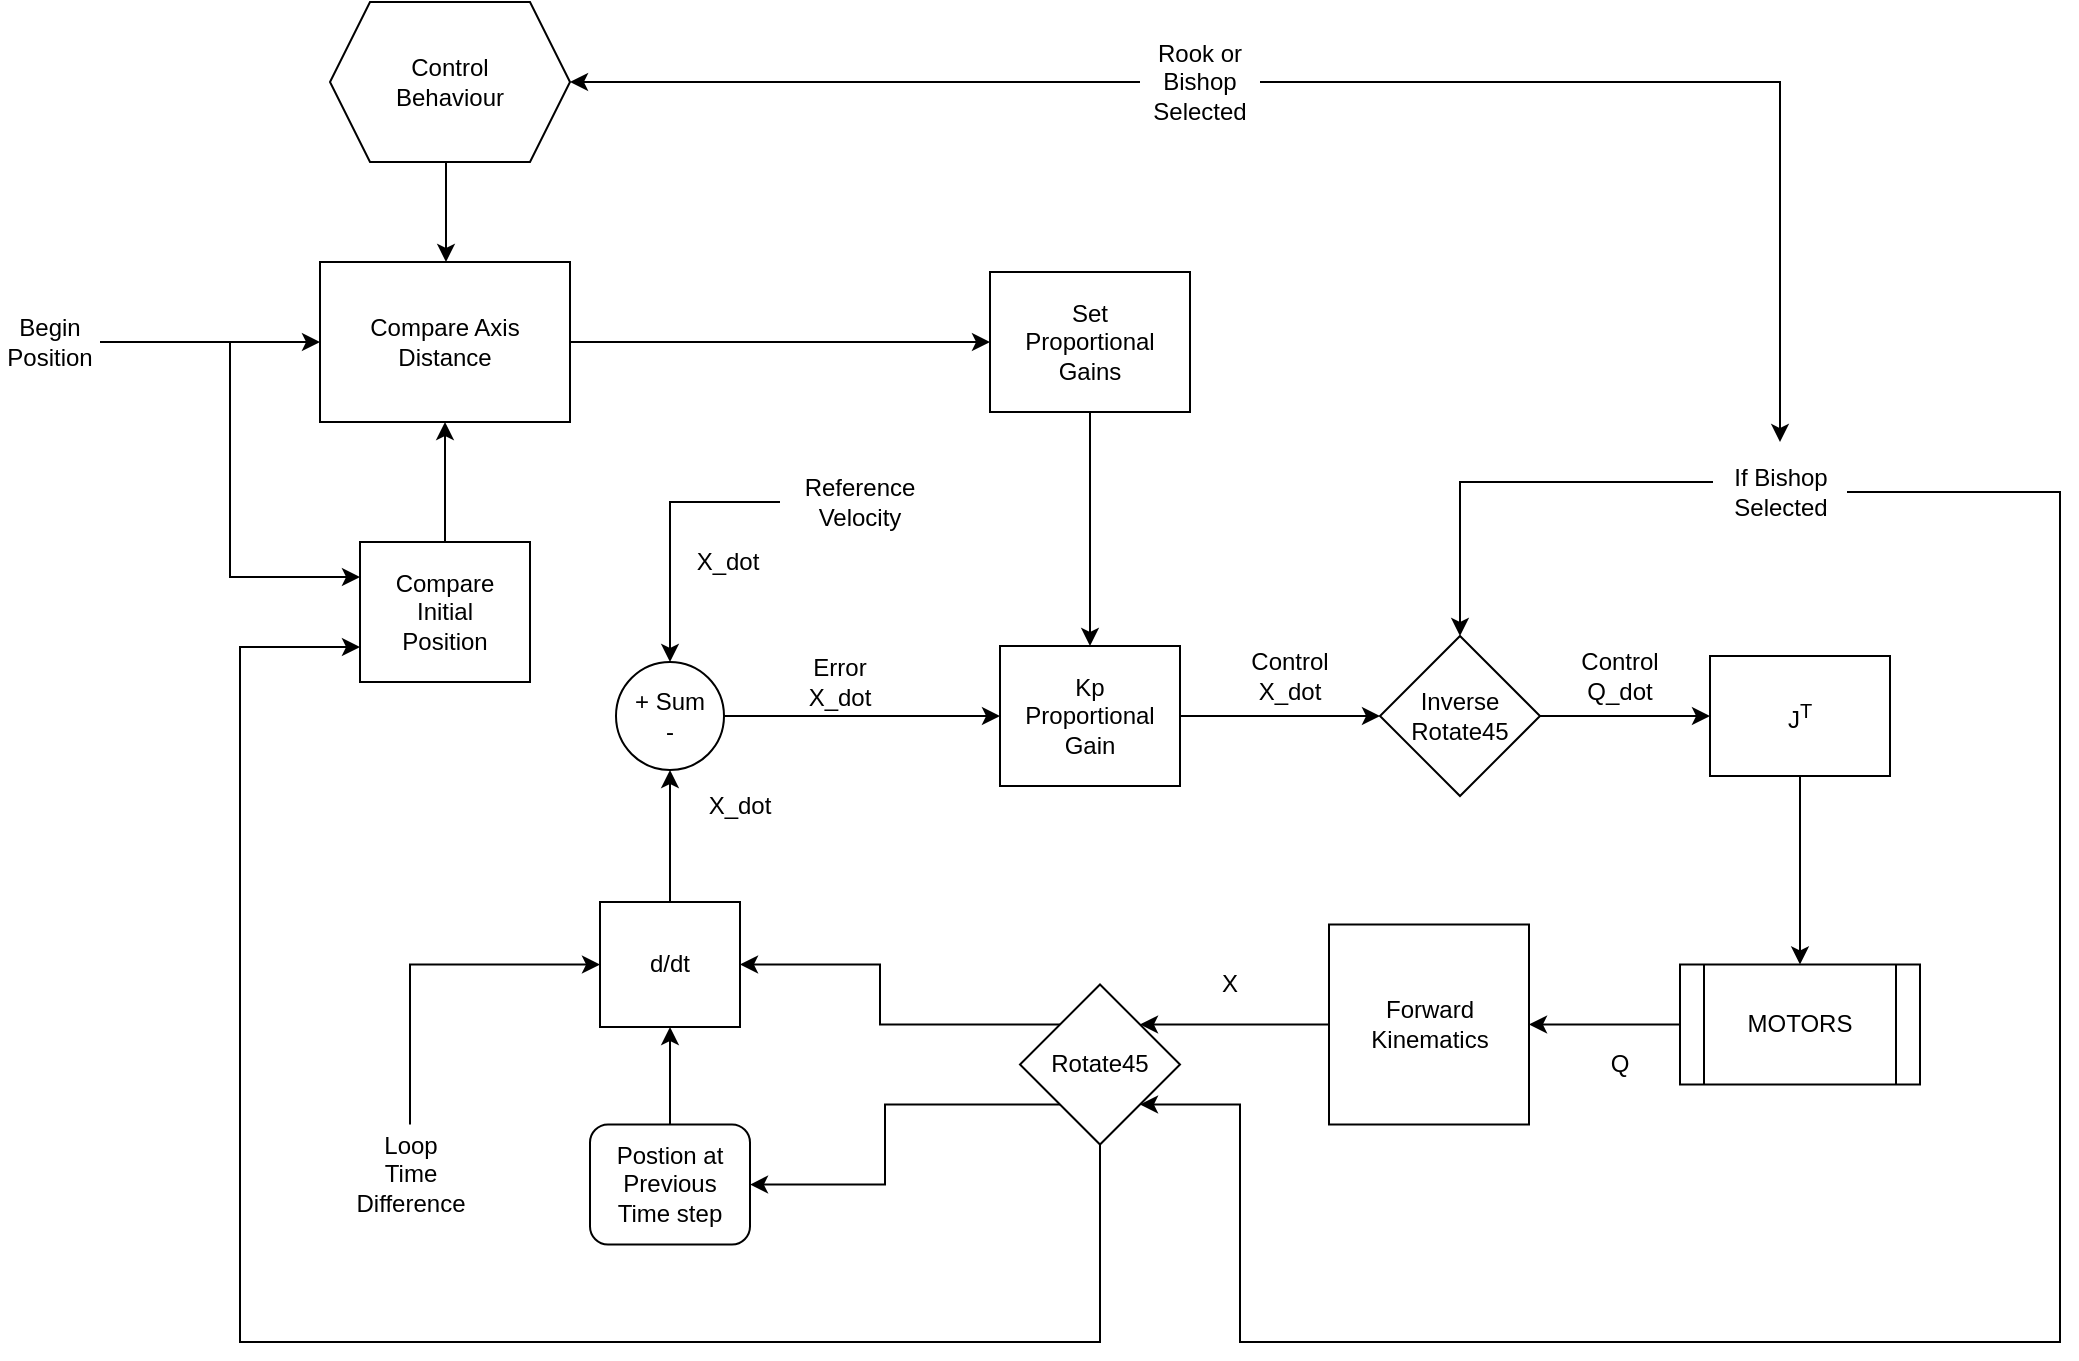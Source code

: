 <mxfile version="14.7.1" type="github">
  <diagram id="7tBoNzYKcMKqAdCv3-3T" name="Page-1">
    <mxGraphModel dx="1350" dy="-367" grid="1" gridSize="10" guides="1" tooltips="1" connect="1" arrows="1" fold="1" page="1" pageScale="1" pageWidth="827" pageHeight="1169" math="0" shadow="0">
      <root>
        <mxCell id="0" />
        <mxCell id="1" parent="0" />
        <mxCell id="kGv3IIVlUrRfcjC6mYWh-1" value="" style="edgeStyle=orthogonalEdgeStyle;rounded=0;orthogonalLoop=1;jettySize=auto;html=1;exitX=0.5;exitY=1;exitDx=0;exitDy=0;" edge="1" parent="1" source="kGv3IIVlUrRfcjC6mYWh-22" target="kGv3IIVlUrRfcjC6mYWh-24">
          <mxGeometry relative="1" as="geometry">
            <mxPoint x="305" y="1320" as="sourcePoint" />
            <mxPoint x="495" y="1400" as="targetPoint" />
            <Array as="points">
              <mxPoint x="253" y="1380" />
            </Array>
          </mxGeometry>
        </mxCell>
        <mxCell id="kGv3IIVlUrRfcjC6mYWh-2" value="" style="edgeStyle=orthogonalEdgeStyle;rounded=0;orthogonalLoop=1;jettySize=auto;html=1;entryX=0;entryY=0.5;entryDx=0;entryDy=0;" edge="1" parent="1" source="kGv3IIVlUrRfcjC6mYWh-4" target="kGv3IIVlUrRfcjC6mYWh-24">
          <mxGeometry relative="1" as="geometry">
            <mxPoint x="270" y="1450" as="targetPoint" />
          </mxGeometry>
        </mxCell>
        <mxCell id="kGv3IIVlUrRfcjC6mYWh-3" value="" style="edgeStyle=orthogonalEdgeStyle;rounded=0;orthogonalLoop=1;jettySize=auto;html=1;entryX=0;entryY=0.25;entryDx=0;entryDy=0;" edge="1" parent="1" source="kGv3IIVlUrRfcjC6mYWh-4" target="kGv3IIVlUrRfcjC6mYWh-18">
          <mxGeometry relative="1" as="geometry">
            <mxPoint x="55" y="1570" as="targetPoint" />
          </mxGeometry>
        </mxCell>
        <mxCell id="kGv3IIVlUrRfcjC6mYWh-4" value="Begin&lt;br&gt;Position" style="text;html=1;strokeColor=none;fillColor=none;align=center;verticalAlign=middle;whiteSpace=wrap;rounded=0;" vertex="1" parent="1">
          <mxGeometry x="30" y="1450" width="50" height="40" as="geometry" />
        </mxCell>
        <mxCell id="kGv3IIVlUrRfcjC6mYWh-5" value="" style="edgeStyle=orthogonalEdgeStyle;rounded=0;orthogonalLoop=1;jettySize=auto;html=1;entryX=1;entryY=0.5;entryDx=0;entryDy=0;exitX=0;exitY=0.5;exitDx=0;exitDy=0;" edge="1" parent="1" source="kGv3IIVlUrRfcjC6mYWh-7" target="kGv3IIVlUrRfcjC6mYWh-22">
          <mxGeometry relative="1" as="geometry">
            <mxPoint x="175" y="1280" as="targetPoint" />
            <Array as="points">
              <mxPoint x="320" y="1340" />
              <mxPoint x="320" y="1340" />
            </Array>
          </mxGeometry>
        </mxCell>
        <mxCell id="kGv3IIVlUrRfcjC6mYWh-6" value="" style="edgeStyle=orthogonalEdgeStyle;rounded=0;orthogonalLoop=1;jettySize=auto;html=1;" edge="1" parent="1" source="kGv3IIVlUrRfcjC6mYWh-7" target="kGv3IIVlUrRfcjC6mYWh-41">
          <mxGeometry relative="1" as="geometry">
            <mxPoint x="546" y="1340" as="targetPoint" />
          </mxGeometry>
        </mxCell>
        <mxCell id="kGv3IIVlUrRfcjC6mYWh-7" value="Rook or Bishop&lt;br&gt;Selected" style="text;html=1;strokeColor=none;fillColor=none;align=center;verticalAlign=middle;whiteSpace=wrap;rounded=0;" vertex="1" parent="1">
          <mxGeometry x="600" y="1320" width="60" height="40" as="geometry" />
        </mxCell>
        <mxCell id="kGv3IIVlUrRfcjC6mYWh-8" value="" style="edgeStyle=orthogonalEdgeStyle;rounded=0;orthogonalLoop=1;jettySize=auto;html=1;" edge="1" parent="1" source="kGv3IIVlUrRfcjC6mYWh-9" target="kGv3IIVlUrRfcjC6mYWh-11">
          <mxGeometry relative="1" as="geometry" />
        </mxCell>
        <mxCell id="kGv3IIVlUrRfcjC6mYWh-9" value="J&lt;sup&gt;T&lt;/sup&gt;" style="rounded=0;whiteSpace=wrap;html=1;" vertex="1" parent="1">
          <mxGeometry x="885" y="1627" width="90" height="60" as="geometry" />
        </mxCell>
        <mxCell id="kGv3IIVlUrRfcjC6mYWh-10" value="" style="edgeStyle=orthogonalEdgeStyle;rounded=0;orthogonalLoop=1;jettySize=auto;html=1;" edge="1" parent="1" source="kGv3IIVlUrRfcjC6mYWh-11" target="kGv3IIVlUrRfcjC6mYWh-13">
          <mxGeometry relative="1" as="geometry" />
        </mxCell>
        <mxCell id="kGv3IIVlUrRfcjC6mYWh-11" value="MOTORS" style="shape=process;whiteSpace=wrap;html=1;backgroundOutline=1;" vertex="1" parent="1">
          <mxGeometry x="870" y="1781.25" width="120" height="60" as="geometry" />
        </mxCell>
        <mxCell id="kGv3IIVlUrRfcjC6mYWh-12" value="" style="edgeStyle=orthogonalEdgeStyle;rounded=0;orthogonalLoop=1;jettySize=auto;html=1;entryX=1;entryY=0;entryDx=0;entryDy=0;" edge="1" parent="1" source="kGv3IIVlUrRfcjC6mYWh-13" target="kGv3IIVlUrRfcjC6mYWh-36">
          <mxGeometry relative="1" as="geometry" />
        </mxCell>
        <mxCell id="kGv3IIVlUrRfcjC6mYWh-13" value="Forward &lt;br&gt;Kinematics" style="whiteSpace=wrap;html=1;" vertex="1" parent="1">
          <mxGeometry x="694.5" y="1761.25" width="100" height="100" as="geometry" />
        </mxCell>
        <mxCell id="kGv3IIVlUrRfcjC6mYWh-14" value="d/dt" style="whiteSpace=wrap;html=1;" vertex="1" parent="1">
          <mxGeometry x="330" y="1750" width="70" height="62.5" as="geometry" />
        </mxCell>
        <mxCell id="kGv3IIVlUrRfcjC6mYWh-15" value="" style="edgeStyle=orthogonalEdgeStyle;rounded=0;orthogonalLoop=1;jettySize=auto;html=1;" edge="1" parent="1" source="kGv3IIVlUrRfcjC6mYWh-16" target="kGv3IIVlUrRfcjC6mYWh-38">
          <mxGeometry relative="1" as="geometry" />
        </mxCell>
        <mxCell id="kGv3IIVlUrRfcjC6mYWh-16" value="Kp&lt;br&gt;Proportional &lt;br&gt;Gain" style="rounded=0;whiteSpace=wrap;html=1;" vertex="1" parent="1">
          <mxGeometry x="530" y="1622" width="90" height="70" as="geometry" />
        </mxCell>
        <mxCell id="kGv3IIVlUrRfcjC6mYWh-17" value="" style="edgeStyle=orthogonalEdgeStyle;rounded=0;orthogonalLoop=1;jettySize=auto;html=1;" edge="1" parent="1" source="kGv3IIVlUrRfcjC6mYWh-18" target="kGv3IIVlUrRfcjC6mYWh-24">
          <mxGeometry relative="1" as="geometry" />
        </mxCell>
        <mxCell id="kGv3IIVlUrRfcjC6mYWh-18" value="Compare &lt;br&gt;Initial&lt;br&gt;Position" style="rounded=0;whiteSpace=wrap;html=1;" vertex="1" parent="1">
          <mxGeometry x="210" y="1570" width="85" height="70" as="geometry" />
        </mxCell>
        <mxCell id="kGv3IIVlUrRfcjC6mYWh-19" value="" style="edgeStyle=orthogonalEdgeStyle;rounded=0;orthogonalLoop=1;jettySize=auto;html=1;exitX=0.5;exitY=0;exitDx=0;exitDy=0;" edge="1" parent="1" source="kGv3IIVlUrRfcjC6mYWh-14" target="kGv3IIVlUrRfcjC6mYWh-21">
          <mxGeometry relative="1" as="geometry">
            <mxPoint x="527" y="1860" as="sourcePoint" />
            <mxPoint x="455" y="1860" as="targetPoint" />
          </mxGeometry>
        </mxCell>
        <mxCell id="kGv3IIVlUrRfcjC6mYWh-20" value="" style="edgeStyle=orthogonalEdgeStyle;rounded=0;orthogonalLoop=1;jettySize=auto;html=1;" edge="1" parent="1" source="kGv3IIVlUrRfcjC6mYWh-21" target="kGv3IIVlUrRfcjC6mYWh-16">
          <mxGeometry relative="1" as="geometry" />
        </mxCell>
        <mxCell id="kGv3IIVlUrRfcjC6mYWh-21" value="+ Sum&lt;font style=&quot;font-size: 12px&quot;&gt;&lt;br&gt;&lt;font&gt;-&lt;/font&gt;&lt;/font&gt;" style="ellipse;whiteSpace=wrap;html=1;aspect=fixed;" vertex="1" parent="1">
          <mxGeometry x="338" y="1630" width="54" height="54" as="geometry" />
        </mxCell>
        <mxCell id="kGv3IIVlUrRfcjC6mYWh-22" value="Control&lt;br&gt;Behaviour" style="shape=hexagon;perimeter=hexagonPerimeter2;whiteSpace=wrap;html=1;fixedSize=1;rounded=0;" vertex="1" parent="1">
          <mxGeometry x="195" y="1300" width="120" height="80" as="geometry" />
        </mxCell>
        <mxCell id="kGv3IIVlUrRfcjC6mYWh-23" value="" style="edgeStyle=orthogonalEdgeStyle;rounded=0;orthogonalLoop=1;jettySize=auto;html=1;" edge="1" parent="1" source="kGv3IIVlUrRfcjC6mYWh-24" target="kGv3IIVlUrRfcjC6mYWh-26">
          <mxGeometry relative="1" as="geometry" />
        </mxCell>
        <mxCell id="kGv3IIVlUrRfcjC6mYWh-24" value="Compare Axis Distance" style="rounded=0;whiteSpace=wrap;html=1;" vertex="1" parent="1">
          <mxGeometry x="190" y="1430" width="125" height="80" as="geometry" />
        </mxCell>
        <mxCell id="kGv3IIVlUrRfcjC6mYWh-25" value="" style="edgeStyle=orthogonalEdgeStyle;rounded=0;orthogonalLoop=1;jettySize=auto;html=1;" edge="1" parent="1" source="kGv3IIVlUrRfcjC6mYWh-26" target="kGv3IIVlUrRfcjC6mYWh-16">
          <mxGeometry relative="1" as="geometry" />
        </mxCell>
        <mxCell id="kGv3IIVlUrRfcjC6mYWh-26" value="Set &lt;br&gt;Proportional&lt;br&gt;Gains" style="rounded=0;whiteSpace=wrap;html=1;" vertex="1" parent="1">
          <mxGeometry x="525" y="1435" width="100" height="70" as="geometry" />
        </mxCell>
        <mxCell id="kGv3IIVlUrRfcjC6mYWh-27" value="" style="edgeStyle=orthogonalEdgeStyle;rounded=0;orthogonalLoop=1;jettySize=auto;html=1;exitX=0;exitY=0.5;exitDx=0;exitDy=0;" edge="1" parent="1" source="kGv3IIVlUrRfcjC6mYWh-28" target="kGv3IIVlUrRfcjC6mYWh-21">
          <mxGeometry relative="1" as="geometry">
            <mxPoint x="410" y="1550" as="sourcePoint" />
          </mxGeometry>
        </mxCell>
        <mxCell id="kGv3IIVlUrRfcjC6mYWh-28" value="Reference&lt;br&gt;Velocity" style="text;html=1;strokeColor=none;fillColor=none;align=center;verticalAlign=middle;whiteSpace=wrap;rounded=0;" vertex="1" parent="1">
          <mxGeometry x="420" y="1520" width="80" height="60" as="geometry" />
        </mxCell>
        <mxCell id="kGv3IIVlUrRfcjC6mYWh-29" value="" style="edgeStyle=orthogonalEdgeStyle;rounded=0;orthogonalLoop=1;jettySize=auto;html=1;" edge="1" parent="1" source="kGv3IIVlUrRfcjC6mYWh-30" target="kGv3IIVlUrRfcjC6mYWh-14">
          <mxGeometry relative="1" as="geometry" />
        </mxCell>
        <mxCell id="kGv3IIVlUrRfcjC6mYWh-30" value="Postion at&lt;br&gt;Previous &lt;br&gt;Time step" style="rounded=1;whiteSpace=wrap;html=1;" vertex="1" parent="1">
          <mxGeometry x="325" y="1861.25" width="80" height="60" as="geometry" />
        </mxCell>
        <mxCell id="kGv3IIVlUrRfcjC6mYWh-31" value="" style="edgeStyle=orthogonalEdgeStyle;rounded=0;orthogonalLoop=1;jettySize=auto;html=1;entryX=0;entryY=0.5;entryDx=0;entryDy=0;exitX=0.5;exitY=0;exitDx=0;exitDy=0;exitPerimeter=0;" edge="1" parent="1" source="kGv3IIVlUrRfcjC6mYWh-32" target="kGv3IIVlUrRfcjC6mYWh-14">
          <mxGeometry relative="1" as="geometry">
            <mxPoint x="240" y="1770" as="targetPoint" />
          </mxGeometry>
        </mxCell>
        <mxCell id="kGv3IIVlUrRfcjC6mYWh-32" value="Loop&lt;br&gt;Time &lt;br&gt;Difference" style="text;html=1;align=center;verticalAlign=middle;resizable=0;points=[];autosize=1;strokeColor=none;" vertex="1" parent="1">
          <mxGeometry x="200" y="1861.25" width="70" height="50" as="geometry" />
        </mxCell>
        <mxCell id="kGv3IIVlUrRfcjC6mYWh-33" style="edgeStyle=orthogonalEdgeStyle;rounded=0;orthogonalLoop=1;jettySize=auto;html=1;exitX=0;exitY=0;exitDx=0;exitDy=0;entryX=1;entryY=0.5;entryDx=0;entryDy=0;" edge="1" parent="1" source="kGv3IIVlUrRfcjC6mYWh-36" target="kGv3IIVlUrRfcjC6mYWh-14">
          <mxGeometry relative="1" as="geometry" />
        </mxCell>
        <mxCell id="kGv3IIVlUrRfcjC6mYWh-34" style="edgeStyle=orthogonalEdgeStyle;rounded=0;orthogonalLoop=1;jettySize=auto;html=1;exitX=0;exitY=1;exitDx=0;exitDy=0;" edge="1" parent="1" source="kGv3IIVlUrRfcjC6mYWh-36" target="kGv3IIVlUrRfcjC6mYWh-30">
          <mxGeometry relative="1" as="geometry" />
        </mxCell>
        <mxCell id="kGv3IIVlUrRfcjC6mYWh-35" style="edgeStyle=orthogonalEdgeStyle;rounded=0;orthogonalLoop=1;jettySize=auto;html=1;exitX=0.5;exitY=1;exitDx=0;exitDy=0;entryX=0;entryY=0.75;entryDx=0;entryDy=0;" edge="1" parent="1" source="kGv3IIVlUrRfcjC6mYWh-36" target="kGv3IIVlUrRfcjC6mYWh-18">
          <mxGeometry relative="1" as="geometry">
            <Array as="points">
              <mxPoint x="580" y="1970" />
              <mxPoint x="150" y="1970" />
              <mxPoint x="150" y="1623" />
            </Array>
          </mxGeometry>
        </mxCell>
        <mxCell id="kGv3IIVlUrRfcjC6mYWh-36" value="Rotate45" style="rhombus;whiteSpace=wrap;html=1;" vertex="1" parent="1">
          <mxGeometry x="540" y="1791.25" width="80" height="80" as="geometry" />
        </mxCell>
        <mxCell id="kGv3IIVlUrRfcjC6mYWh-37" value="" style="edgeStyle=orthogonalEdgeStyle;rounded=0;orthogonalLoop=1;jettySize=auto;html=1;" edge="1" parent="1" source="kGv3IIVlUrRfcjC6mYWh-38" target="kGv3IIVlUrRfcjC6mYWh-9">
          <mxGeometry relative="1" as="geometry" />
        </mxCell>
        <mxCell id="kGv3IIVlUrRfcjC6mYWh-38" value="Inverse&lt;br&gt;Rotate45" style="rhombus;whiteSpace=wrap;html=1;" vertex="1" parent="1">
          <mxGeometry x="720" y="1617" width="80" height="80" as="geometry" />
        </mxCell>
        <mxCell id="kGv3IIVlUrRfcjC6mYWh-39" value="" style="edgeStyle=orthogonalEdgeStyle;rounded=0;orthogonalLoop=1;jettySize=auto;html=1;entryX=0.5;entryY=0;entryDx=0;entryDy=0;" edge="1" parent="1" source="kGv3IIVlUrRfcjC6mYWh-41" target="kGv3IIVlUrRfcjC6mYWh-38">
          <mxGeometry relative="1" as="geometry">
            <mxPoint x="903.5" y="1930" as="targetPoint" />
            <Array as="points">
              <mxPoint x="760" y="1540" />
            </Array>
          </mxGeometry>
        </mxCell>
        <mxCell id="kGv3IIVlUrRfcjC6mYWh-40" value="" style="edgeStyle=orthogonalEdgeStyle;rounded=0;orthogonalLoop=1;jettySize=auto;html=1;entryX=1;entryY=1;entryDx=0;entryDy=0;" edge="1" parent="1" source="kGv3IIVlUrRfcjC6mYWh-41" target="kGv3IIVlUrRfcjC6mYWh-36">
          <mxGeometry relative="1" as="geometry">
            <mxPoint x="1067" y="1545" as="targetPoint" />
            <Array as="points">
              <mxPoint x="1060" y="1545" />
              <mxPoint x="1060" y="1970" />
              <mxPoint x="650" y="1970" />
              <mxPoint x="650" y="1851" />
            </Array>
          </mxGeometry>
        </mxCell>
        <mxCell id="kGv3IIVlUrRfcjC6mYWh-41" value="If Bishop Selected" style="text;html=1;strokeColor=none;fillColor=none;align=center;verticalAlign=middle;whiteSpace=wrap;rounded=0;" vertex="1" parent="1">
          <mxGeometry x="886.5" y="1520" width="67" height="50" as="geometry" />
        </mxCell>
        <mxCell id="kGv3IIVlUrRfcjC6mYWh-42" value="Q" style="text;html=1;strokeColor=none;fillColor=none;align=center;verticalAlign=middle;whiteSpace=wrap;rounded=0;" vertex="1" parent="1">
          <mxGeometry x="820" y="1821.25" width="40" height="20" as="geometry" />
        </mxCell>
        <mxCell id="kGv3IIVlUrRfcjC6mYWh-43" value="Control&lt;br&gt;Q_dot" style="text;html=1;strokeColor=none;fillColor=none;align=center;verticalAlign=middle;whiteSpace=wrap;rounded=0;" vertex="1" parent="1">
          <mxGeometry x="820" y="1627" width="40" height="20" as="geometry" />
        </mxCell>
        <mxCell id="kGv3IIVlUrRfcjC6mYWh-44" value="Control X_dot" style="text;html=1;strokeColor=none;fillColor=none;align=center;verticalAlign=middle;whiteSpace=wrap;rounded=0;" vertex="1" parent="1">
          <mxGeometry x="654.5" y="1627" width="40" height="20" as="geometry" />
        </mxCell>
        <mxCell id="kGv3IIVlUrRfcjC6mYWh-45" value="X" style="text;html=1;strokeColor=none;fillColor=none;align=center;verticalAlign=middle;whiteSpace=wrap;rounded=0;" vertex="1" parent="1">
          <mxGeometry x="625" y="1781.25" width="40" height="20" as="geometry" />
        </mxCell>
        <mxCell id="kGv3IIVlUrRfcjC6mYWh-46" value="X_dot" style="text;html=1;strokeColor=none;fillColor=none;align=center;verticalAlign=middle;whiteSpace=wrap;rounded=0;" vertex="1" parent="1">
          <mxGeometry x="380" y="1692" width="40" height="20" as="geometry" />
        </mxCell>
        <mxCell id="kGv3IIVlUrRfcjC6mYWh-47" value="X_dot" style="text;html=1;strokeColor=none;fillColor=none;align=center;verticalAlign=middle;whiteSpace=wrap;rounded=0;" vertex="1" parent="1">
          <mxGeometry x="374" y="1570" width="40" height="20" as="geometry" />
        </mxCell>
        <mxCell id="kGv3IIVlUrRfcjC6mYWh-49" value="Error&lt;br&gt;X_dot" style="text;html=1;strokeColor=none;fillColor=none;align=center;verticalAlign=middle;whiteSpace=wrap;rounded=0;" vertex="1" parent="1">
          <mxGeometry x="430" y="1630" width="40" height="20" as="geometry" />
        </mxCell>
      </root>
    </mxGraphModel>
  </diagram>
</mxfile>
